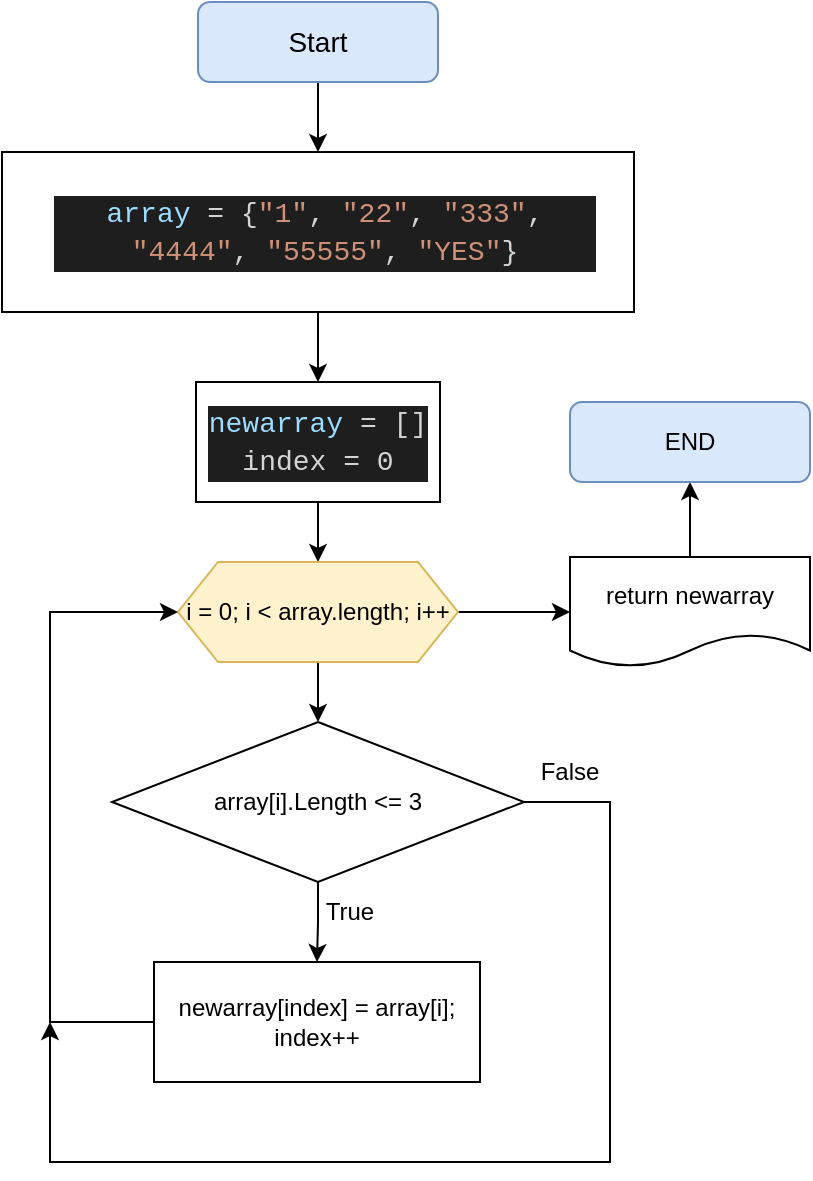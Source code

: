 <mxfile version="21.0.6" type="device"><diagram id="puTlbi9KdgX9HKqrns4I" name="‫עמוד-1‬"><mxGraphModel dx="988" dy="531" grid="1" gridSize="10" guides="1" tooltips="1" connect="1" arrows="1" fold="1" page="1" pageScale="1" pageWidth="827" pageHeight="1169" math="0" shadow="0"><root><mxCell id="0"/><mxCell id="1" parent="0"/><mxCell id="RCypCt34S4NuHZlp_ZFz-4" style="edgeStyle=orthogonalEdgeStyle;rounded=0;orthogonalLoop=1;jettySize=auto;html=1;entryX=0.5;entryY=0;entryDx=0;entryDy=0;" parent="1" source="RCypCt34S4NuHZlp_ZFz-1" target="RCypCt34S4NuHZlp_ZFz-2" edge="1"><mxGeometry relative="1" as="geometry"/></mxCell><mxCell id="RCypCt34S4NuHZlp_ZFz-1" value="&lt;font style=&quot;font-size: 14px;&quot;&gt;Start&lt;/font&gt;" style="rounded=1;whiteSpace=wrap;html=1;fillColor=#dae8fc;strokeColor=#6c8ebf;" parent="1" vertex="1"><mxGeometry x="354" y="120" width="120" height="40" as="geometry"/></mxCell><mxCell id="RCypCt34S4NuHZlp_ZFz-6" style="edgeStyle=orthogonalEdgeStyle;rounded=0;orthogonalLoop=1;jettySize=auto;html=1;entryX=0.5;entryY=0;entryDx=0;entryDy=0;" parent="1" source="RCypCt34S4NuHZlp_ZFz-2" target="RCypCt34S4NuHZlp_ZFz-5" edge="1"><mxGeometry relative="1" as="geometry"/></mxCell><mxCell id="RCypCt34S4NuHZlp_ZFz-2" value="" style="rounded=0;whiteSpace=wrap;html=1;" parent="1" vertex="1"><mxGeometry x="256" y="195" width="316" height="80" as="geometry"/></mxCell><mxCell id="RCypCt34S4NuHZlp_ZFz-3" value="&lt;div style=&quot;color: rgb(212, 212, 212); background-color: rgb(30, 30, 30); font-family: Consolas, &amp;quot;Courier New&amp;quot;, monospace; font-size: 14px; line-height: 19px;&quot;&gt;&lt;span style=&quot;color: #9cdcfe;&quot;&gt;array&lt;/span&gt; = {&lt;span style=&quot;color: #ce9178;&quot;&gt;&quot;1&quot;&lt;/span&gt;, &lt;span style=&quot;color: #ce9178;&quot;&gt;&quot;22&quot;&lt;/span&gt;, &lt;span style=&quot;color: #ce9178;&quot;&gt;&quot;333&quot;&lt;/span&gt;, &lt;span style=&quot;color: #ce9178;&quot;&gt;&quot;4444&quot;&lt;/span&gt;, &lt;span style=&quot;color: #ce9178;&quot;&gt;&quot;55555&quot;&lt;/span&gt;, &lt;span style=&quot;color: #ce9178;&quot;&gt;&quot;YES&quot;&lt;/span&gt;}&lt;/div&gt;" style="text;html=1;strokeColor=none;fillColor=none;align=center;verticalAlign=middle;whiteSpace=wrap;rounded=0;" parent="1" vertex="1"><mxGeometry x="280.5" y="220" width="273" height="30" as="geometry"/></mxCell><mxCell id="RCypCt34S4NuHZlp_ZFz-10" style="edgeStyle=orthogonalEdgeStyle;rounded=0;orthogonalLoop=1;jettySize=auto;html=1;entryX=0.5;entryY=0;entryDx=0;entryDy=0;" parent="1" source="RCypCt34S4NuHZlp_ZFz-5" target="RCypCt34S4NuHZlp_ZFz-8" edge="1"><mxGeometry relative="1" as="geometry"/></mxCell><mxCell id="RCypCt34S4NuHZlp_ZFz-5" value="&lt;div style=&quot;color: rgb(212, 212, 212); background-color: rgb(30, 30, 30); font-family: Consolas, &amp;quot;Courier New&amp;quot;, monospace; font-size: 14px; line-height: 19px;&quot;&gt;&lt;span style=&quot;color: #9cdcfe;&quot;&gt;newarray&lt;/span&gt; = []&lt;/div&gt;&lt;div style=&quot;color: rgb(212, 212, 212); background-color: rgb(30, 30, 30); font-family: Consolas, &amp;quot;Courier New&amp;quot;, monospace; font-size: 14px; line-height: 19px;&quot;&gt;index = 0&lt;/div&gt;" style="rounded=0;whiteSpace=wrap;html=1;" parent="1" vertex="1"><mxGeometry x="353" y="310" width="122" height="60" as="geometry"/></mxCell><mxCell id="RCypCt34S4NuHZlp_ZFz-12" style="edgeStyle=orthogonalEdgeStyle;rounded=0;orthogonalLoop=1;jettySize=auto;html=1;entryX=0.5;entryY=0;entryDx=0;entryDy=0;" parent="1" source="RCypCt34S4NuHZlp_ZFz-7" target="RCypCt34S4NuHZlp_ZFz-11" edge="1"><mxGeometry relative="1" as="geometry"/></mxCell><mxCell id="RCypCt34S4NuHZlp_ZFz-7" value="array[i].Length &amp;lt;= 3" style="rhombus;whiteSpace=wrap;html=1;" parent="1" vertex="1"><mxGeometry x="311" y="480" width="206" height="80" as="geometry"/></mxCell><mxCell id="RCypCt34S4NuHZlp_ZFz-13" style="edgeStyle=orthogonalEdgeStyle;rounded=0;orthogonalLoop=1;jettySize=auto;html=1;entryX=0.5;entryY=0;entryDx=0;entryDy=0;" parent="1" source="RCypCt34S4NuHZlp_ZFz-8" target="RCypCt34S4NuHZlp_ZFz-7" edge="1"><mxGeometry relative="1" as="geometry"/></mxCell><mxCell id="RCypCt34S4NuHZlp_ZFz-17" style="edgeStyle=orthogonalEdgeStyle;rounded=0;orthogonalLoop=1;jettySize=auto;html=1;exitX=1;exitY=0.5;exitDx=0;exitDy=0;" parent="1" source="RCypCt34S4NuHZlp_ZFz-7" edge="1"><mxGeometry relative="1" as="geometry"><mxPoint x="280" y="630" as="targetPoint"/><Array as="points"><mxPoint x="560" y="520"/><mxPoint x="560" y="700"/><mxPoint x="280" y="700"/></Array></mxGeometry></mxCell><mxCell id="RCypCt34S4NuHZlp_ZFz-20" style="edgeStyle=orthogonalEdgeStyle;rounded=0;orthogonalLoop=1;jettySize=auto;html=1;entryX=0;entryY=0.5;entryDx=0;entryDy=0;" parent="1" source="RCypCt34S4NuHZlp_ZFz-8" target="RCypCt34S4NuHZlp_ZFz-19" edge="1"><mxGeometry relative="1" as="geometry"/></mxCell><mxCell id="RCypCt34S4NuHZlp_ZFz-8" value="i = 0; i &amp;lt; array.length; i++" style="shape=hexagon;perimeter=hexagonPerimeter2;whiteSpace=wrap;html=1;fixedSize=1;fillColor=#fff2cc;strokeColor=#d6b656;" parent="1" vertex="1"><mxGeometry x="344" y="400" width="140" height="50" as="geometry"/></mxCell><mxCell id="RCypCt34S4NuHZlp_ZFz-15" style="edgeStyle=orthogonalEdgeStyle;rounded=0;orthogonalLoop=1;jettySize=auto;html=1;entryX=0;entryY=0.5;entryDx=0;entryDy=0;" parent="1" source="RCypCt34S4NuHZlp_ZFz-11" target="RCypCt34S4NuHZlp_ZFz-8" edge="1"><mxGeometry relative="1" as="geometry"><Array as="points"><mxPoint x="280" y="630"/><mxPoint x="280" y="425"/></Array></mxGeometry></mxCell><mxCell id="RCypCt34S4NuHZlp_ZFz-11" value="newarray[index] = array[i];&lt;br&gt;index++" style="rounded=0;whiteSpace=wrap;html=1;" parent="1" vertex="1"><mxGeometry x="332" y="600" width="163" height="60" as="geometry"/></mxCell><mxCell id="RCypCt34S4NuHZlp_ZFz-14" value="True" style="text;html=1;strokeColor=none;fillColor=none;align=center;verticalAlign=middle;whiteSpace=wrap;rounded=0;" parent="1" vertex="1"><mxGeometry x="400" y="560" width="60" height="30" as="geometry"/></mxCell><mxCell id="RCypCt34S4NuHZlp_ZFz-18" value="False" style="text;html=1;strokeColor=none;fillColor=none;align=center;verticalAlign=middle;whiteSpace=wrap;rounded=0;" parent="1" vertex="1"><mxGeometry x="510" y="490" width="60" height="30" as="geometry"/></mxCell><mxCell id="RCypCt34S4NuHZlp_ZFz-22" style="edgeStyle=orthogonalEdgeStyle;rounded=0;orthogonalLoop=1;jettySize=auto;html=1;entryX=0.5;entryY=1;entryDx=0;entryDy=0;" parent="1" source="RCypCt34S4NuHZlp_ZFz-19" target="RCypCt34S4NuHZlp_ZFz-21" edge="1"><mxGeometry relative="1" as="geometry"/></mxCell><mxCell id="RCypCt34S4NuHZlp_ZFz-19" value="return newarray" style="shape=document;whiteSpace=wrap;html=1;boundedLbl=1;" parent="1" vertex="1"><mxGeometry x="540" y="397.5" width="120" height="55" as="geometry"/></mxCell><mxCell id="RCypCt34S4NuHZlp_ZFz-21" value="END" style="rounded=1;whiteSpace=wrap;html=1;fillColor=#dae8fc;strokeColor=#6c8ebf;" parent="1" vertex="1"><mxGeometry x="540" y="320" width="120" height="40" as="geometry"/></mxCell></root></mxGraphModel></diagram></mxfile>